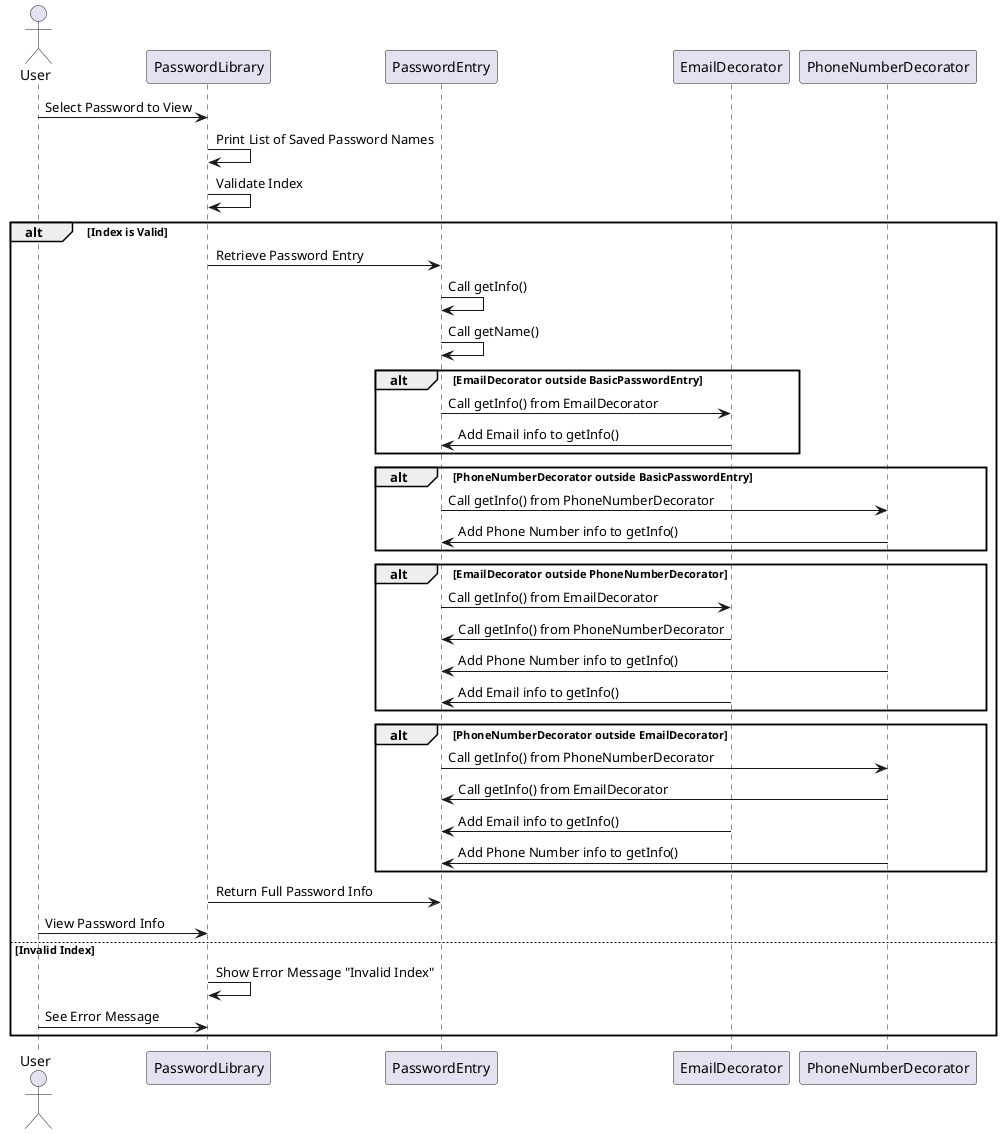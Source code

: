 @startuml
'https://plantuml.com/sequence-diagram
actor User
participant PasswordLibrary
participant PasswordEntry

User -> PasswordLibrary: Select Password to View
PasswordLibrary -> PasswordLibrary: Print List of Saved Password Names
PasswordLibrary -> PasswordLibrary: Validate Index
alt Index is Valid
    PasswordLibrary -> PasswordEntry: Retrieve Password Entry
    PasswordEntry -> PasswordEntry: Call getInfo()
    PasswordEntry -> PasswordEntry: Call getName()
    alt EmailDecorator outside BasicPasswordEntry
        PasswordEntry -> EmailDecorator: Call getInfo() from EmailDecorator
        EmailDecorator -> PasswordEntry: Add Email info to getInfo()
    end
    alt PhoneNumberDecorator outside BasicPasswordEntry
        PasswordEntry -> PhoneNumberDecorator: Call getInfo() from PhoneNumberDecorator
        PhoneNumberDecorator -> PasswordEntry: Add Phone Number info to getInfo()
    end
    alt EmailDecorator outside PhoneNumberDecorator
        PasswordEntry -> EmailDecorator: Call getInfo() from EmailDecorator
        EmailDecorator -> PasswordEntry: Call getInfo() from PhoneNumberDecorator
        PhoneNumberDecorator -> PasswordEntry: Add Phone Number info to getInfo()
        EmailDecorator -> PasswordEntry: Add Email info to getInfo()
    end
    alt PhoneNumberDecorator outside EmailDecorator
        PasswordEntry -> PhoneNumberDecorator: Call getInfo() from PhoneNumberDecorator
        PhoneNumberDecorator -> PasswordEntry: Call getInfo() from EmailDecorator
        EmailDecorator -> PasswordEntry: Add Email info to getInfo()
        PhoneNumberDecorator -> PasswordEntry: Add Phone Number info to getInfo()
    end
    PasswordLibrary -> PasswordEntry: Return Full Password Info
    User -> PasswordLibrary: View Password Info
else Invalid Index
    PasswordLibrary -> PasswordLibrary: Show Error Message "Invalid Index"
    User -> PasswordLibrary: See Error Message
end
@enduml